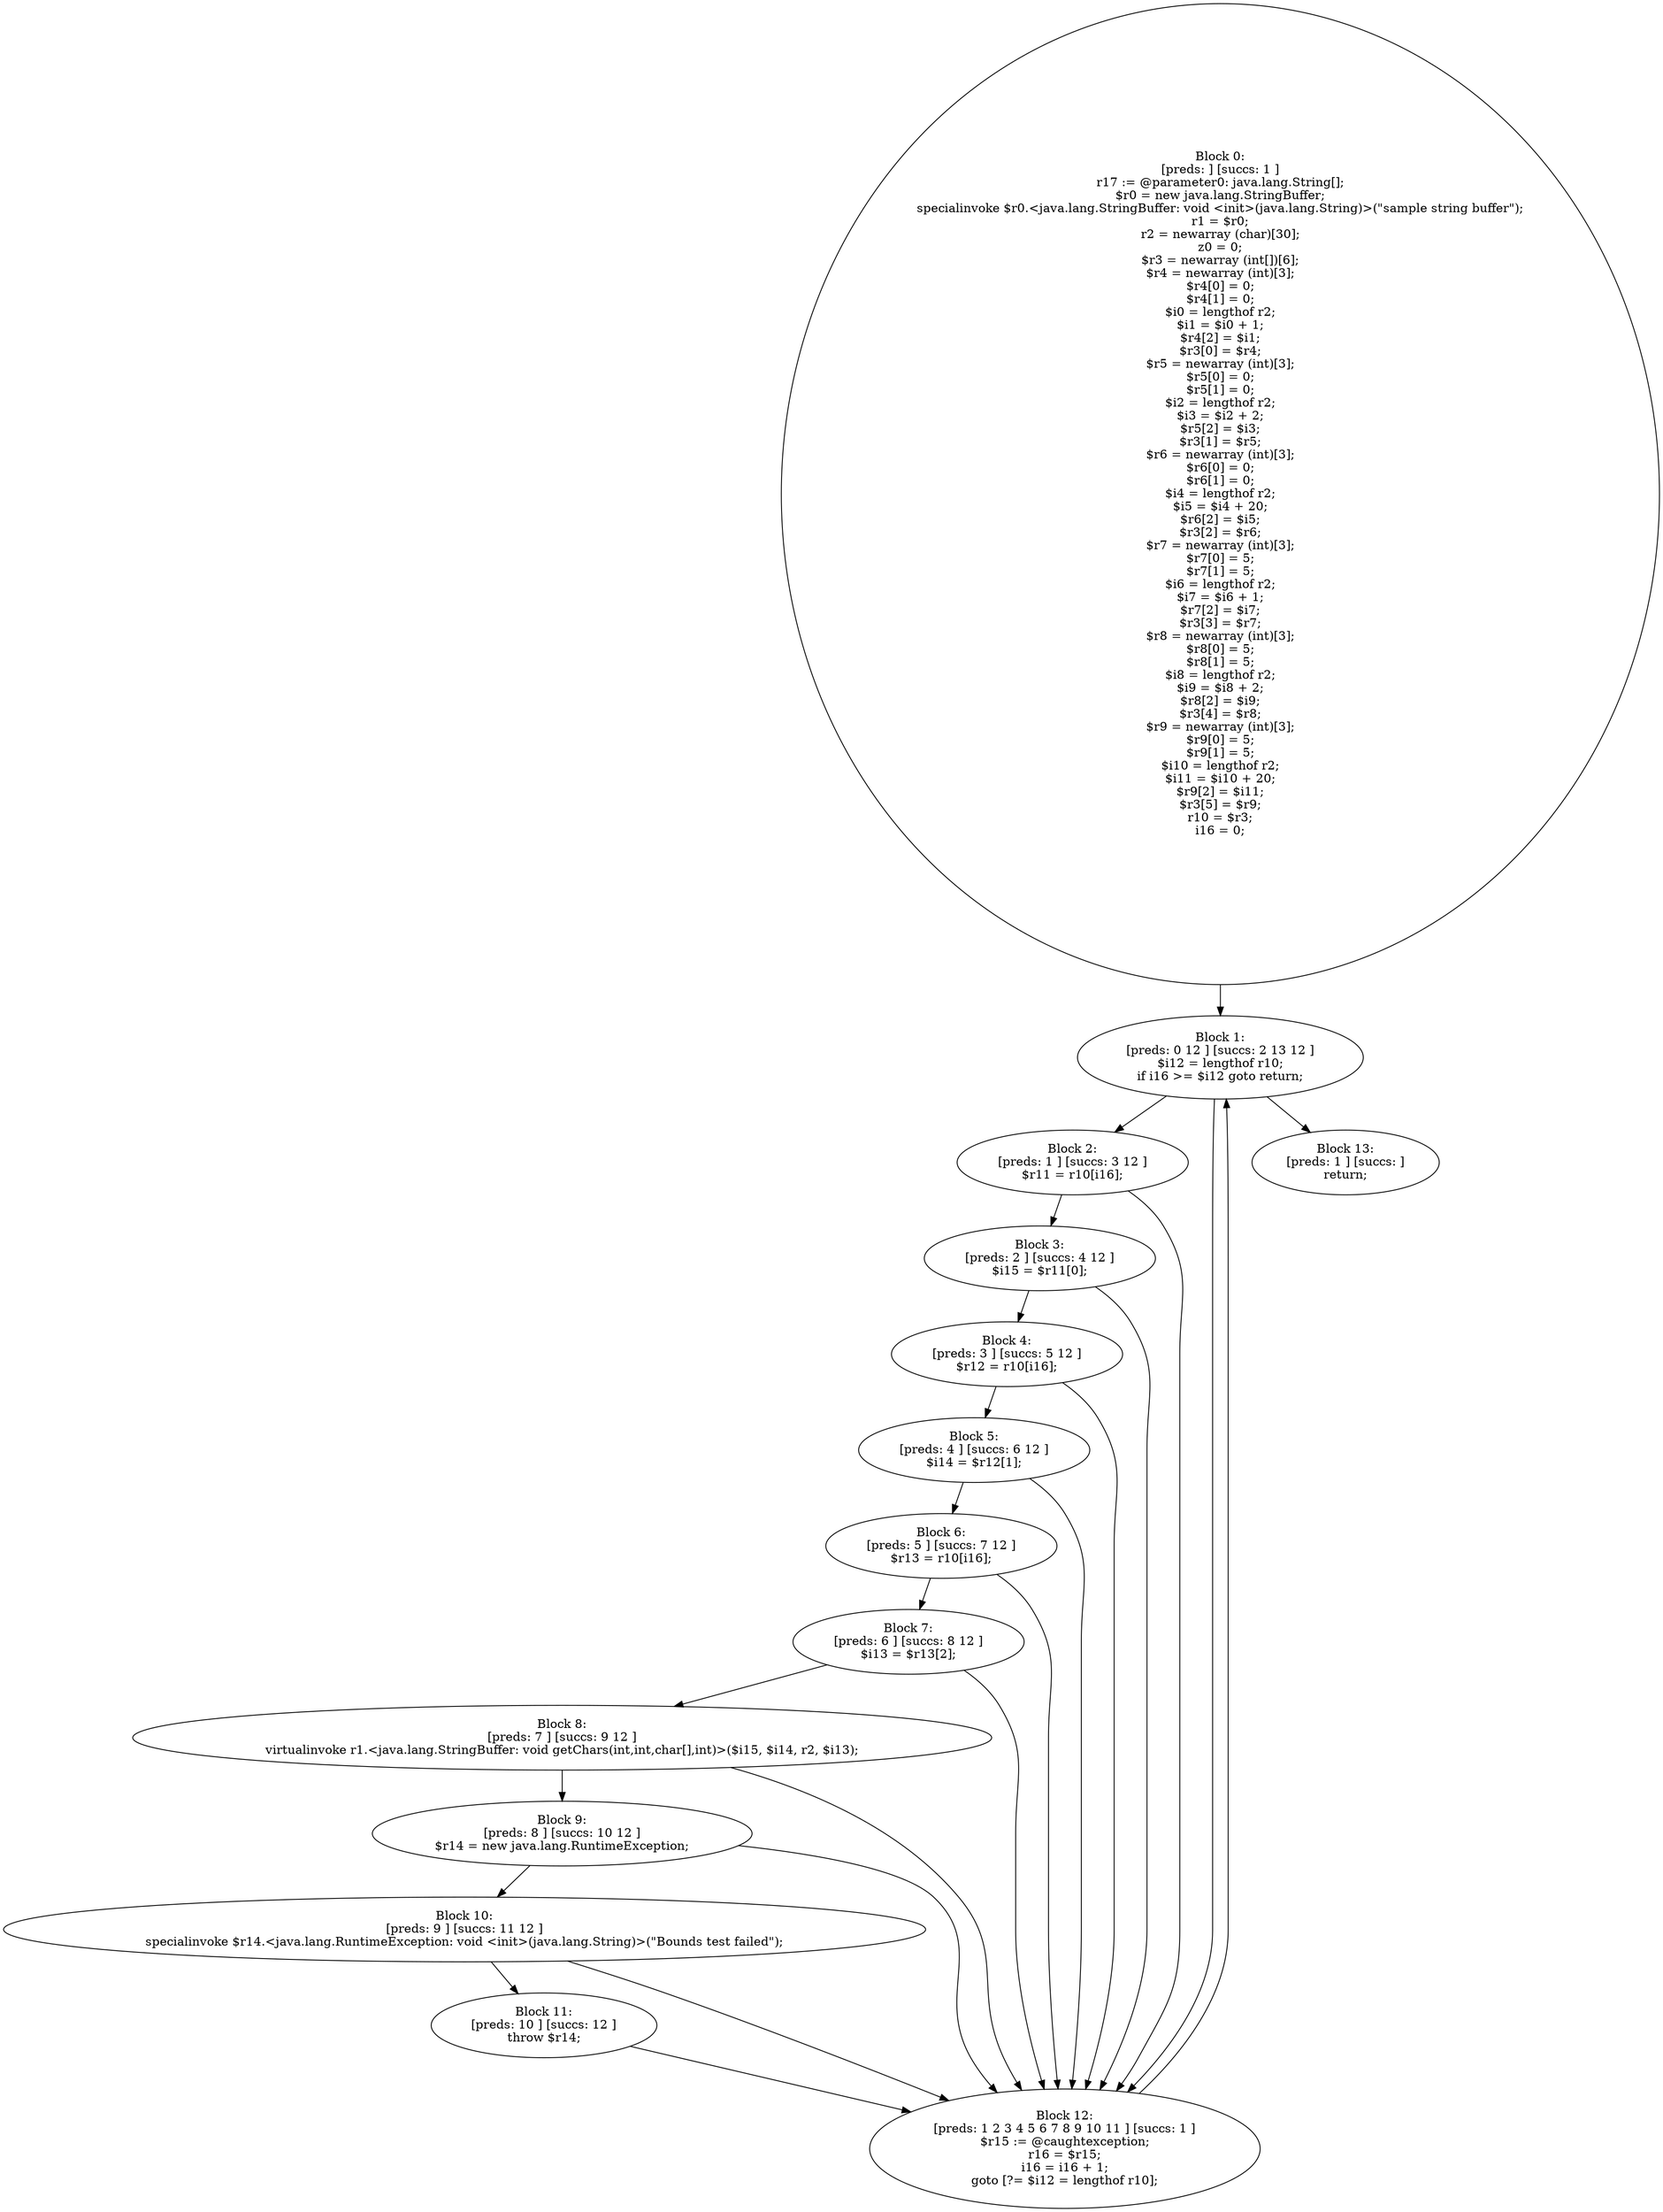 digraph "unitGraph" {
    "Block 0:
[preds: ] [succs: 1 ]
r17 := @parameter0: java.lang.String[];
$r0 = new java.lang.StringBuffer;
specialinvoke $r0.<java.lang.StringBuffer: void <init>(java.lang.String)>(\"sample string buffer\");
r1 = $r0;
r2 = newarray (char)[30];
z0 = 0;
$r3 = newarray (int[])[6];
$r4 = newarray (int)[3];
$r4[0] = 0;
$r4[1] = 0;
$i0 = lengthof r2;
$i1 = $i0 + 1;
$r4[2] = $i1;
$r3[0] = $r4;
$r5 = newarray (int)[3];
$r5[0] = 0;
$r5[1] = 0;
$i2 = lengthof r2;
$i3 = $i2 + 2;
$r5[2] = $i3;
$r3[1] = $r5;
$r6 = newarray (int)[3];
$r6[0] = 0;
$r6[1] = 0;
$i4 = lengthof r2;
$i5 = $i4 + 20;
$r6[2] = $i5;
$r3[2] = $r6;
$r7 = newarray (int)[3];
$r7[0] = 5;
$r7[1] = 5;
$i6 = lengthof r2;
$i7 = $i6 + 1;
$r7[2] = $i7;
$r3[3] = $r7;
$r8 = newarray (int)[3];
$r8[0] = 5;
$r8[1] = 5;
$i8 = lengthof r2;
$i9 = $i8 + 2;
$r8[2] = $i9;
$r3[4] = $r8;
$r9 = newarray (int)[3];
$r9[0] = 5;
$r9[1] = 5;
$i10 = lengthof r2;
$i11 = $i10 + 20;
$r9[2] = $i11;
$r3[5] = $r9;
r10 = $r3;
i16 = 0;
"
    "Block 1:
[preds: 0 12 ] [succs: 2 13 12 ]
$i12 = lengthof r10;
if i16 >= $i12 goto return;
"
    "Block 2:
[preds: 1 ] [succs: 3 12 ]
$r11 = r10[i16];
"
    "Block 3:
[preds: 2 ] [succs: 4 12 ]
$i15 = $r11[0];
"
    "Block 4:
[preds: 3 ] [succs: 5 12 ]
$r12 = r10[i16];
"
    "Block 5:
[preds: 4 ] [succs: 6 12 ]
$i14 = $r12[1];
"
    "Block 6:
[preds: 5 ] [succs: 7 12 ]
$r13 = r10[i16];
"
    "Block 7:
[preds: 6 ] [succs: 8 12 ]
$i13 = $r13[2];
"
    "Block 8:
[preds: 7 ] [succs: 9 12 ]
virtualinvoke r1.<java.lang.StringBuffer: void getChars(int,int,char[],int)>($i15, $i14, r2, $i13);
"
    "Block 9:
[preds: 8 ] [succs: 10 12 ]
$r14 = new java.lang.RuntimeException;
"
    "Block 10:
[preds: 9 ] [succs: 11 12 ]
specialinvoke $r14.<java.lang.RuntimeException: void <init>(java.lang.String)>(\"Bounds test failed\");
"
    "Block 11:
[preds: 10 ] [succs: 12 ]
throw $r14;
"
    "Block 12:
[preds: 1 2 3 4 5 6 7 8 9 10 11 ] [succs: 1 ]
$r15 := @caughtexception;
r16 = $r15;
i16 = i16 + 1;
goto [?= $i12 = lengthof r10];
"
    "Block 13:
[preds: 1 ] [succs: ]
return;
"
    "Block 0:
[preds: ] [succs: 1 ]
r17 := @parameter0: java.lang.String[];
$r0 = new java.lang.StringBuffer;
specialinvoke $r0.<java.lang.StringBuffer: void <init>(java.lang.String)>(\"sample string buffer\");
r1 = $r0;
r2 = newarray (char)[30];
z0 = 0;
$r3 = newarray (int[])[6];
$r4 = newarray (int)[3];
$r4[0] = 0;
$r4[1] = 0;
$i0 = lengthof r2;
$i1 = $i0 + 1;
$r4[2] = $i1;
$r3[0] = $r4;
$r5 = newarray (int)[3];
$r5[0] = 0;
$r5[1] = 0;
$i2 = lengthof r2;
$i3 = $i2 + 2;
$r5[2] = $i3;
$r3[1] = $r5;
$r6 = newarray (int)[3];
$r6[0] = 0;
$r6[1] = 0;
$i4 = lengthof r2;
$i5 = $i4 + 20;
$r6[2] = $i5;
$r3[2] = $r6;
$r7 = newarray (int)[3];
$r7[0] = 5;
$r7[1] = 5;
$i6 = lengthof r2;
$i7 = $i6 + 1;
$r7[2] = $i7;
$r3[3] = $r7;
$r8 = newarray (int)[3];
$r8[0] = 5;
$r8[1] = 5;
$i8 = lengthof r2;
$i9 = $i8 + 2;
$r8[2] = $i9;
$r3[4] = $r8;
$r9 = newarray (int)[3];
$r9[0] = 5;
$r9[1] = 5;
$i10 = lengthof r2;
$i11 = $i10 + 20;
$r9[2] = $i11;
$r3[5] = $r9;
r10 = $r3;
i16 = 0;
"->"Block 1:
[preds: 0 12 ] [succs: 2 13 12 ]
$i12 = lengthof r10;
if i16 >= $i12 goto return;
";
    "Block 1:
[preds: 0 12 ] [succs: 2 13 12 ]
$i12 = lengthof r10;
if i16 >= $i12 goto return;
"->"Block 2:
[preds: 1 ] [succs: 3 12 ]
$r11 = r10[i16];
";
    "Block 1:
[preds: 0 12 ] [succs: 2 13 12 ]
$i12 = lengthof r10;
if i16 >= $i12 goto return;
"->"Block 13:
[preds: 1 ] [succs: ]
return;
";
    "Block 1:
[preds: 0 12 ] [succs: 2 13 12 ]
$i12 = lengthof r10;
if i16 >= $i12 goto return;
"->"Block 12:
[preds: 1 2 3 4 5 6 7 8 9 10 11 ] [succs: 1 ]
$r15 := @caughtexception;
r16 = $r15;
i16 = i16 + 1;
goto [?= $i12 = lengthof r10];
";
    "Block 2:
[preds: 1 ] [succs: 3 12 ]
$r11 = r10[i16];
"->"Block 3:
[preds: 2 ] [succs: 4 12 ]
$i15 = $r11[0];
";
    "Block 2:
[preds: 1 ] [succs: 3 12 ]
$r11 = r10[i16];
"->"Block 12:
[preds: 1 2 3 4 5 6 7 8 9 10 11 ] [succs: 1 ]
$r15 := @caughtexception;
r16 = $r15;
i16 = i16 + 1;
goto [?= $i12 = lengthof r10];
";
    "Block 3:
[preds: 2 ] [succs: 4 12 ]
$i15 = $r11[0];
"->"Block 4:
[preds: 3 ] [succs: 5 12 ]
$r12 = r10[i16];
";
    "Block 3:
[preds: 2 ] [succs: 4 12 ]
$i15 = $r11[0];
"->"Block 12:
[preds: 1 2 3 4 5 6 7 8 9 10 11 ] [succs: 1 ]
$r15 := @caughtexception;
r16 = $r15;
i16 = i16 + 1;
goto [?= $i12 = lengthof r10];
";
    "Block 4:
[preds: 3 ] [succs: 5 12 ]
$r12 = r10[i16];
"->"Block 5:
[preds: 4 ] [succs: 6 12 ]
$i14 = $r12[1];
";
    "Block 4:
[preds: 3 ] [succs: 5 12 ]
$r12 = r10[i16];
"->"Block 12:
[preds: 1 2 3 4 5 6 7 8 9 10 11 ] [succs: 1 ]
$r15 := @caughtexception;
r16 = $r15;
i16 = i16 + 1;
goto [?= $i12 = lengthof r10];
";
    "Block 5:
[preds: 4 ] [succs: 6 12 ]
$i14 = $r12[1];
"->"Block 6:
[preds: 5 ] [succs: 7 12 ]
$r13 = r10[i16];
";
    "Block 5:
[preds: 4 ] [succs: 6 12 ]
$i14 = $r12[1];
"->"Block 12:
[preds: 1 2 3 4 5 6 7 8 9 10 11 ] [succs: 1 ]
$r15 := @caughtexception;
r16 = $r15;
i16 = i16 + 1;
goto [?= $i12 = lengthof r10];
";
    "Block 6:
[preds: 5 ] [succs: 7 12 ]
$r13 = r10[i16];
"->"Block 7:
[preds: 6 ] [succs: 8 12 ]
$i13 = $r13[2];
";
    "Block 6:
[preds: 5 ] [succs: 7 12 ]
$r13 = r10[i16];
"->"Block 12:
[preds: 1 2 3 4 5 6 7 8 9 10 11 ] [succs: 1 ]
$r15 := @caughtexception;
r16 = $r15;
i16 = i16 + 1;
goto [?= $i12 = lengthof r10];
";
    "Block 7:
[preds: 6 ] [succs: 8 12 ]
$i13 = $r13[2];
"->"Block 8:
[preds: 7 ] [succs: 9 12 ]
virtualinvoke r1.<java.lang.StringBuffer: void getChars(int,int,char[],int)>($i15, $i14, r2, $i13);
";
    "Block 7:
[preds: 6 ] [succs: 8 12 ]
$i13 = $r13[2];
"->"Block 12:
[preds: 1 2 3 4 5 6 7 8 9 10 11 ] [succs: 1 ]
$r15 := @caughtexception;
r16 = $r15;
i16 = i16 + 1;
goto [?= $i12 = lengthof r10];
";
    "Block 8:
[preds: 7 ] [succs: 9 12 ]
virtualinvoke r1.<java.lang.StringBuffer: void getChars(int,int,char[],int)>($i15, $i14, r2, $i13);
"->"Block 9:
[preds: 8 ] [succs: 10 12 ]
$r14 = new java.lang.RuntimeException;
";
    "Block 8:
[preds: 7 ] [succs: 9 12 ]
virtualinvoke r1.<java.lang.StringBuffer: void getChars(int,int,char[],int)>($i15, $i14, r2, $i13);
"->"Block 12:
[preds: 1 2 3 4 5 6 7 8 9 10 11 ] [succs: 1 ]
$r15 := @caughtexception;
r16 = $r15;
i16 = i16 + 1;
goto [?= $i12 = lengthof r10];
";
    "Block 9:
[preds: 8 ] [succs: 10 12 ]
$r14 = new java.lang.RuntimeException;
"->"Block 10:
[preds: 9 ] [succs: 11 12 ]
specialinvoke $r14.<java.lang.RuntimeException: void <init>(java.lang.String)>(\"Bounds test failed\");
";
    "Block 9:
[preds: 8 ] [succs: 10 12 ]
$r14 = new java.lang.RuntimeException;
"->"Block 12:
[preds: 1 2 3 4 5 6 7 8 9 10 11 ] [succs: 1 ]
$r15 := @caughtexception;
r16 = $r15;
i16 = i16 + 1;
goto [?= $i12 = lengthof r10];
";
    "Block 10:
[preds: 9 ] [succs: 11 12 ]
specialinvoke $r14.<java.lang.RuntimeException: void <init>(java.lang.String)>(\"Bounds test failed\");
"->"Block 11:
[preds: 10 ] [succs: 12 ]
throw $r14;
";
    "Block 10:
[preds: 9 ] [succs: 11 12 ]
specialinvoke $r14.<java.lang.RuntimeException: void <init>(java.lang.String)>(\"Bounds test failed\");
"->"Block 12:
[preds: 1 2 3 4 5 6 7 8 9 10 11 ] [succs: 1 ]
$r15 := @caughtexception;
r16 = $r15;
i16 = i16 + 1;
goto [?= $i12 = lengthof r10];
";
    "Block 11:
[preds: 10 ] [succs: 12 ]
throw $r14;
"->"Block 12:
[preds: 1 2 3 4 5 6 7 8 9 10 11 ] [succs: 1 ]
$r15 := @caughtexception;
r16 = $r15;
i16 = i16 + 1;
goto [?= $i12 = lengthof r10];
";
    "Block 12:
[preds: 1 2 3 4 5 6 7 8 9 10 11 ] [succs: 1 ]
$r15 := @caughtexception;
r16 = $r15;
i16 = i16 + 1;
goto [?= $i12 = lengthof r10];
"->"Block 1:
[preds: 0 12 ] [succs: 2 13 12 ]
$i12 = lengthof r10;
if i16 >= $i12 goto return;
";
}
